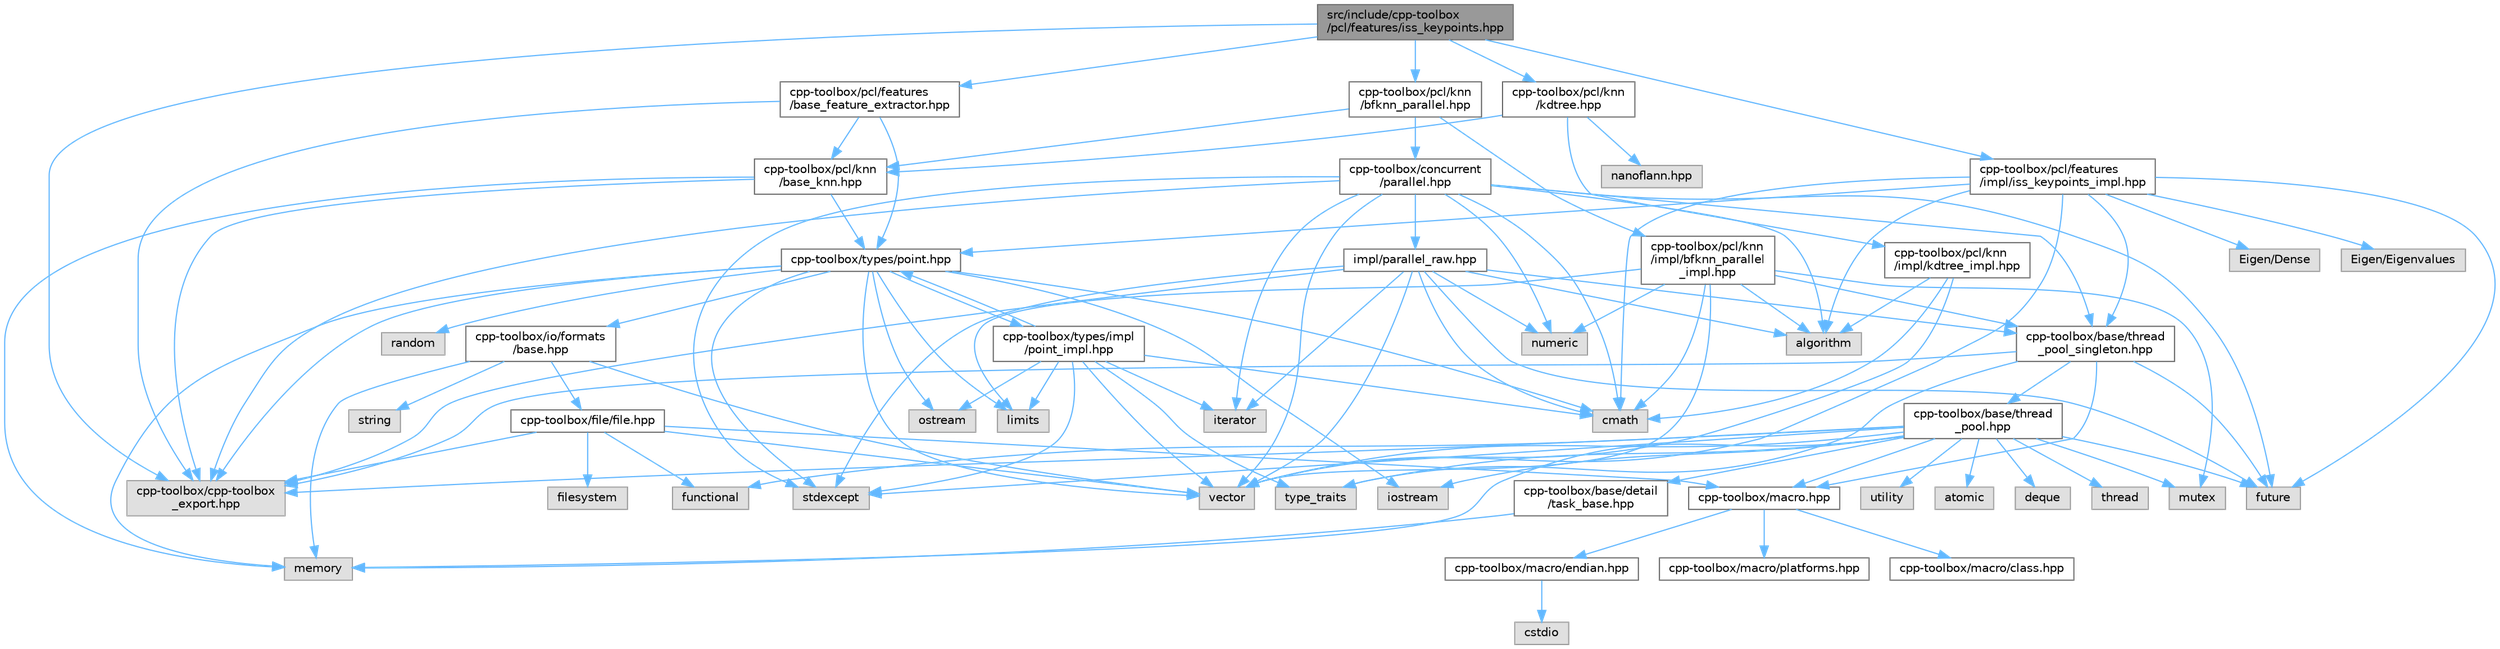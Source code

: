 digraph "src/include/cpp-toolbox/pcl/features/iss_keypoints.hpp"
{
 // LATEX_PDF_SIZE
  bgcolor="transparent";
  edge [fontname=Helvetica,fontsize=10,labelfontname=Helvetica,labelfontsize=10];
  node [fontname=Helvetica,fontsize=10,shape=box,height=0.2,width=0.4];
  Node1 [id="Node000001",label="src/include/cpp-toolbox\l/pcl/features/iss_keypoints.hpp",height=0.2,width=0.4,color="gray40", fillcolor="grey60", style="filled", fontcolor="black",tooltip=" "];
  Node1 -> Node2 [id="edge1_Node000001_Node000002",color="steelblue1",style="solid",tooltip=" "];
  Node2 [id="Node000002",label="cpp-toolbox/cpp-toolbox\l_export.hpp",height=0.2,width=0.4,color="grey60", fillcolor="#E0E0E0", style="filled",tooltip=" "];
  Node1 -> Node3 [id="edge2_Node000001_Node000003",color="steelblue1",style="solid",tooltip=" "];
  Node3 [id="Node000003",label="cpp-toolbox/pcl/features\l/base_feature_extractor.hpp",height=0.2,width=0.4,color="grey40", fillcolor="white", style="filled",URL="$base__feature__extractor_8hpp.html",tooltip=" "];
  Node3 -> Node2 [id="edge3_Node000003_Node000002",color="steelblue1",style="solid",tooltip=" "];
  Node3 -> Node4 [id="edge4_Node000003_Node000004",color="steelblue1",style="solid",tooltip=" "];
  Node4 [id="Node000004",label="cpp-toolbox/pcl/knn\l/base_knn.hpp",height=0.2,width=0.4,color="grey40", fillcolor="white", style="filled",URL="$base__knn_8hpp.html",tooltip=" "];
  Node4 -> Node5 [id="edge5_Node000004_Node000005",color="steelblue1",style="solid",tooltip=" "];
  Node5 [id="Node000005",label="memory",height=0.2,width=0.4,color="grey60", fillcolor="#E0E0E0", style="filled",tooltip=" "];
  Node4 -> Node2 [id="edge6_Node000004_Node000002",color="steelblue1",style="solid",tooltip=" "];
  Node4 -> Node6 [id="edge7_Node000004_Node000006",color="steelblue1",style="solid",tooltip=" "];
  Node6 [id="Node000006",label="cpp-toolbox/types/point.hpp",height=0.2,width=0.4,color="grey40", fillcolor="white", style="filled",URL="$point_8hpp.html",tooltip=" "];
  Node6 -> Node7 [id="edge8_Node000006_Node000007",color="steelblue1",style="solid",tooltip=" "];
  Node7 [id="Node000007",label="cmath",height=0.2,width=0.4,color="grey60", fillcolor="#E0E0E0", style="filled",tooltip=" "];
  Node6 -> Node8 [id="edge9_Node000006_Node000008",color="steelblue1",style="solid",tooltip=" "];
  Node8 [id="Node000008",label="iostream",height=0.2,width=0.4,color="grey60", fillcolor="#E0E0E0", style="filled",tooltip=" "];
  Node6 -> Node9 [id="edge10_Node000006_Node000009",color="steelblue1",style="solid",tooltip=" "];
  Node9 [id="Node000009",label="limits",height=0.2,width=0.4,color="grey60", fillcolor="#E0E0E0", style="filled",tooltip=" "];
  Node6 -> Node5 [id="edge11_Node000006_Node000005",color="steelblue1",style="solid",tooltip=" "];
  Node6 -> Node10 [id="edge12_Node000006_Node000010",color="steelblue1",style="solid",tooltip=" "];
  Node10 [id="Node000010",label="ostream",height=0.2,width=0.4,color="grey60", fillcolor="#E0E0E0", style="filled",tooltip=" "];
  Node6 -> Node11 [id="edge13_Node000006_Node000011",color="steelblue1",style="solid",tooltip=" "];
  Node11 [id="Node000011",label="random",height=0.2,width=0.4,color="grey60", fillcolor="#E0E0E0", style="filled",tooltip=" "];
  Node6 -> Node12 [id="edge14_Node000006_Node000012",color="steelblue1",style="solid",tooltip=" "];
  Node12 [id="Node000012",label="stdexcept",height=0.2,width=0.4,color="grey60", fillcolor="#E0E0E0", style="filled",tooltip=" "];
  Node6 -> Node13 [id="edge15_Node000006_Node000013",color="steelblue1",style="solid",tooltip=" "];
  Node13 [id="Node000013",label="vector",height=0.2,width=0.4,color="grey60", fillcolor="#E0E0E0", style="filled",tooltip=" "];
  Node6 -> Node2 [id="edge16_Node000006_Node000002",color="steelblue1",style="solid",tooltip=" "];
  Node6 -> Node14 [id="edge17_Node000006_Node000014",color="steelblue1",style="solid",tooltip=" "];
  Node14 [id="Node000014",label="cpp-toolbox/io/formats\l/base.hpp",height=0.2,width=0.4,color="grey40", fillcolor="white", style="filled",URL="$io_2formats_2base_8hpp.html",tooltip=" "];
  Node14 -> Node5 [id="edge18_Node000014_Node000005",color="steelblue1",style="solid",tooltip=" "];
  Node14 -> Node15 [id="edge19_Node000014_Node000015",color="steelblue1",style="solid",tooltip=" "];
  Node15 [id="Node000015",label="string",height=0.2,width=0.4,color="grey60", fillcolor="#E0E0E0", style="filled",tooltip=" "];
  Node14 -> Node13 [id="edge20_Node000014_Node000013",color="steelblue1",style="solid",tooltip=" "];
  Node14 -> Node16 [id="edge21_Node000014_Node000016",color="steelblue1",style="solid",tooltip=" "];
  Node16 [id="Node000016",label="cpp-toolbox/file/file.hpp",height=0.2,width=0.4,color="grey40", fillcolor="white", style="filled",URL="$file_8hpp.html",tooltip=" "];
  Node16 -> Node17 [id="edge22_Node000016_Node000017",color="steelblue1",style="solid",tooltip=" "];
  Node17 [id="Node000017",label="filesystem",height=0.2,width=0.4,color="grey60", fillcolor="#E0E0E0", style="filled",tooltip=" "];
  Node16 -> Node18 [id="edge23_Node000016_Node000018",color="steelblue1",style="solid",tooltip=" "];
  Node18 [id="Node000018",label="functional",height=0.2,width=0.4,color="grey60", fillcolor="#E0E0E0", style="filled",tooltip=" "];
  Node16 -> Node13 [id="edge24_Node000016_Node000013",color="steelblue1",style="solid",tooltip=" "];
  Node16 -> Node2 [id="edge25_Node000016_Node000002",color="steelblue1",style="solid",tooltip=" "];
  Node16 -> Node19 [id="edge26_Node000016_Node000019",color="steelblue1",style="solid",tooltip=" "];
  Node19 [id="Node000019",label="cpp-toolbox/macro.hpp",height=0.2,width=0.4,color="grey40", fillcolor="white", style="filled",URL="$macro_8hpp.html",tooltip="通用的编译器、平台、架构检测和实用宏定义 / Common macros for compiler, platform, architecture detection and utility macro..."];
  Node19 -> Node20 [id="edge27_Node000019_Node000020",color="steelblue1",style="solid",tooltip=" "];
  Node20 [id="Node000020",label="cpp-toolbox/macro/class.hpp",height=0.2,width=0.4,color="grey40", fillcolor="white", style="filled",URL="$class_8hpp.html",tooltip=" "];
  Node19 -> Node21 [id="edge28_Node000019_Node000021",color="steelblue1",style="solid",tooltip=" "];
  Node21 [id="Node000021",label="cpp-toolbox/macro/endian.hpp",height=0.2,width=0.4,color="grey40", fillcolor="white", style="filled",URL="$endian_8hpp.html",tooltip=" "];
  Node21 -> Node22 [id="edge29_Node000021_Node000022",color="steelblue1",style="solid",tooltip=" "];
  Node22 [id="Node000022",label="cstdio",height=0.2,width=0.4,color="grey60", fillcolor="#E0E0E0", style="filled",tooltip=" "];
  Node19 -> Node23 [id="edge30_Node000019_Node000023",color="steelblue1",style="solid",tooltip=" "];
  Node23 [id="Node000023",label="cpp-toolbox/macro/platforms.hpp",height=0.2,width=0.4,color="grey40", fillcolor="white", style="filled",URL="$platforms_8hpp.html",tooltip=" "];
  Node6 -> Node24 [id="edge31_Node000006_Node000024",color="steelblue1",style="solid",tooltip=" "];
  Node24 [id="Node000024",label="cpp-toolbox/types/impl\l/point_impl.hpp",height=0.2,width=0.4,color="grey40", fillcolor="white", style="filled",URL="$point__impl_8hpp.html",tooltip=" "];
  Node24 -> Node7 [id="edge32_Node000024_Node000007",color="steelblue1",style="solid",tooltip=" "];
  Node24 -> Node25 [id="edge33_Node000024_Node000025",color="steelblue1",style="solid",tooltip=" "];
  Node25 [id="Node000025",label="iterator",height=0.2,width=0.4,color="grey60", fillcolor="#E0E0E0", style="filled",tooltip=" "];
  Node24 -> Node9 [id="edge34_Node000024_Node000009",color="steelblue1",style="solid",tooltip=" "];
  Node24 -> Node10 [id="edge35_Node000024_Node000010",color="steelblue1",style="solid",tooltip=" "];
  Node24 -> Node12 [id="edge36_Node000024_Node000012",color="steelblue1",style="solid",tooltip=" "];
  Node24 -> Node26 [id="edge37_Node000024_Node000026",color="steelblue1",style="solid",tooltip=" "];
  Node26 [id="Node000026",label="type_traits",height=0.2,width=0.4,color="grey60", fillcolor="#E0E0E0", style="filled",tooltip=" "];
  Node24 -> Node13 [id="edge38_Node000024_Node000013",color="steelblue1",style="solid",tooltip=" "];
  Node24 -> Node6 [id="edge39_Node000024_Node000006",color="steelblue1",style="solid",tooltip=" "];
  Node3 -> Node6 [id="edge40_Node000003_Node000006",color="steelblue1",style="solid",tooltip=" "];
  Node1 -> Node27 [id="edge41_Node000001_Node000027",color="steelblue1",style="solid",tooltip=" "];
  Node27 [id="Node000027",label="cpp-toolbox/pcl/knn\l/kdtree.hpp",height=0.2,width=0.4,color="grey40", fillcolor="white", style="filled",URL="$kdtree_8hpp.html",tooltip=" "];
  Node27 -> Node4 [id="edge42_Node000027_Node000004",color="steelblue1",style="solid",tooltip=" "];
  Node27 -> Node28 [id="edge43_Node000027_Node000028",color="steelblue1",style="solid",tooltip=" "];
  Node28 [id="Node000028",label="nanoflann.hpp",height=0.2,width=0.4,color="grey60", fillcolor="#E0E0E0", style="filled",tooltip=" "];
  Node27 -> Node29 [id="edge44_Node000027_Node000029",color="steelblue1",style="solid",tooltip=" "];
  Node29 [id="Node000029",label="cpp-toolbox/pcl/knn\l/impl/kdtree_impl.hpp",height=0.2,width=0.4,color="grey40", fillcolor="white", style="filled",URL="$kdtree__impl_8hpp.html",tooltip=" "];
  Node29 -> Node30 [id="edge45_Node000029_Node000030",color="steelblue1",style="solid",tooltip=" "];
  Node30 [id="Node000030",label="algorithm",height=0.2,width=0.4,color="grey60", fillcolor="#E0E0E0", style="filled",tooltip=" "];
  Node29 -> Node7 [id="edge46_Node000029_Node000007",color="steelblue1",style="solid",tooltip=" "];
  Node29 -> Node13 [id="edge47_Node000029_Node000013",color="steelblue1",style="solid",tooltip=" "];
  Node1 -> Node31 [id="edge48_Node000001_Node000031",color="steelblue1",style="solid",tooltip=" "];
  Node31 [id="Node000031",label="cpp-toolbox/pcl/knn\l/bfknn_parallel.hpp",height=0.2,width=0.4,color="grey40", fillcolor="white", style="filled",URL="$bfknn__parallel_8hpp.html",tooltip=" "];
  Node31 -> Node32 [id="edge49_Node000031_Node000032",color="steelblue1",style="solid",tooltip=" "];
  Node32 [id="Node000032",label="cpp-toolbox/concurrent\l/parallel.hpp",height=0.2,width=0.4,color="grey40", fillcolor="white", style="filled",URL="$parallel_8hpp.html",tooltip=" "];
  Node32 -> Node30 [id="edge50_Node000032_Node000030",color="steelblue1",style="solid",tooltip=" "];
  Node32 -> Node7 [id="edge51_Node000032_Node000007",color="steelblue1",style="solid",tooltip=" "];
  Node32 -> Node33 [id="edge52_Node000032_Node000033",color="steelblue1",style="solid",tooltip=" "];
  Node33 [id="Node000033",label="future",height=0.2,width=0.4,color="grey60", fillcolor="#E0E0E0", style="filled",tooltip=" "];
  Node32 -> Node25 [id="edge53_Node000032_Node000025",color="steelblue1",style="solid",tooltip=" "];
  Node32 -> Node34 [id="edge54_Node000032_Node000034",color="steelblue1",style="solid",tooltip=" "];
  Node34 [id="Node000034",label="numeric",height=0.2,width=0.4,color="grey60", fillcolor="#E0E0E0", style="filled",tooltip=" "];
  Node32 -> Node12 [id="edge55_Node000032_Node000012",color="steelblue1",style="solid",tooltip=" "];
  Node32 -> Node13 [id="edge56_Node000032_Node000013",color="steelblue1",style="solid",tooltip=" "];
  Node32 -> Node2 [id="edge57_Node000032_Node000002",color="steelblue1",style="solid",tooltip=" "];
  Node32 -> Node35 [id="edge58_Node000032_Node000035",color="steelblue1",style="solid",tooltip=" "];
  Node35 [id="Node000035",label="cpp-toolbox/base/thread\l_pool_singleton.hpp",height=0.2,width=0.4,color="grey40", fillcolor="white", style="filled",URL="$thread__pool__singleton_8hpp.html",tooltip=" "];
  Node35 -> Node33 [id="edge59_Node000035_Node000033",color="steelblue1",style="solid",tooltip=" "];
  Node35 -> Node26 [id="edge60_Node000035_Node000026",color="steelblue1",style="solid",tooltip=" "];
  Node35 -> Node2 [id="edge61_Node000035_Node000002",color="steelblue1",style="solid",tooltip=" "];
  Node35 -> Node19 [id="edge62_Node000035_Node000019",color="steelblue1",style="solid",tooltip=" "];
  Node35 -> Node36 [id="edge63_Node000035_Node000036",color="steelblue1",style="solid",tooltip=" "];
  Node36 [id="Node000036",label="cpp-toolbox/base/thread\l_pool.hpp",height=0.2,width=0.4,color="grey40", fillcolor="white", style="filled",URL="$thread__pool_8hpp.html",tooltip=" "];
  Node36 -> Node37 [id="edge64_Node000036_Node000037",color="steelblue1",style="solid",tooltip=" "];
  Node37 [id="Node000037",label="atomic",height=0.2,width=0.4,color="grey60", fillcolor="#E0E0E0", style="filled",tooltip=" "];
  Node36 -> Node38 [id="edge65_Node000036_Node000038",color="steelblue1",style="solid",tooltip=" "];
  Node38 [id="Node000038",label="deque",height=0.2,width=0.4,color="grey60", fillcolor="#E0E0E0", style="filled",tooltip=" "];
  Node36 -> Node18 [id="edge66_Node000036_Node000018",color="steelblue1",style="solid",tooltip=" "];
  Node36 -> Node33 [id="edge67_Node000036_Node000033",color="steelblue1",style="solid",tooltip=" "];
  Node36 -> Node8 [id="edge68_Node000036_Node000008",color="steelblue1",style="solid",tooltip=" "];
  Node36 -> Node5 [id="edge69_Node000036_Node000005",color="steelblue1",style="solid",tooltip=" "];
  Node36 -> Node39 [id="edge70_Node000036_Node000039",color="steelblue1",style="solid",tooltip=" "];
  Node39 [id="Node000039",label="mutex",height=0.2,width=0.4,color="grey60", fillcolor="#E0E0E0", style="filled",tooltip=" "];
  Node36 -> Node12 [id="edge71_Node000036_Node000012",color="steelblue1",style="solid",tooltip=" "];
  Node36 -> Node40 [id="edge72_Node000036_Node000040",color="steelblue1",style="solid",tooltip=" "];
  Node40 [id="Node000040",label="thread",height=0.2,width=0.4,color="grey60", fillcolor="#E0E0E0", style="filled",tooltip=" "];
  Node36 -> Node26 [id="edge73_Node000036_Node000026",color="steelblue1",style="solid",tooltip=" "];
  Node36 -> Node41 [id="edge74_Node000036_Node000041",color="steelblue1",style="solid",tooltip=" "];
  Node41 [id="Node000041",label="utility",height=0.2,width=0.4,color="grey60", fillcolor="#E0E0E0", style="filled",tooltip=" "];
  Node36 -> Node13 [id="edge75_Node000036_Node000013",color="steelblue1",style="solid",tooltip=" "];
  Node36 -> Node42 [id="edge76_Node000036_Node000042",color="steelblue1",style="solid",tooltip=" "];
  Node42 [id="Node000042",label="cpp-toolbox/base/detail\l/task_base.hpp",height=0.2,width=0.4,color="grey40", fillcolor="white", style="filled",URL="$task__base_8hpp.html",tooltip=" "];
  Node42 -> Node5 [id="edge77_Node000042_Node000005",color="steelblue1",style="solid",tooltip=" "];
  Node36 -> Node2 [id="edge78_Node000036_Node000002",color="steelblue1",style="solid",tooltip=" "];
  Node36 -> Node19 [id="edge79_Node000036_Node000019",color="steelblue1",style="solid",tooltip=" "];
  Node32 -> Node43 [id="edge80_Node000032_Node000043",color="steelblue1",style="solid",tooltip=" "];
  Node43 [id="Node000043",label="impl/parallel_raw.hpp",height=0.2,width=0.4,color="grey40", fillcolor="white", style="filled",URL="$parallel__raw_8hpp.html",tooltip=" "];
  Node43 -> Node30 [id="edge81_Node000043_Node000030",color="steelblue1",style="solid",tooltip=" "];
  Node43 -> Node7 [id="edge82_Node000043_Node000007",color="steelblue1",style="solid",tooltip=" "];
  Node43 -> Node33 [id="edge83_Node000043_Node000033",color="steelblue1",style="solid",tooltip=" "];
  Node43 -> Node25 [id="edge84_Node000043_Node000025",color="steelblue1",style="solid",tooltip=" "];
  Node43 -> Node34 [id="edge85_Node000043_Node000034",color="steelblue1",style="solid",tooltip=" "];
  Node43 -> Node12 [id="edge86_Node000043_Node000012",color="steelblue1",style="solid",tooltip=" "];
  Node43 -> Node13 [id="edge87_Node000043_Node000013",color="steelblue1",style="solid",tooltip=" "];
  Node43 -> Node35 [id="edge88_Node000043_Node000035",color="steelblue1",style="solid",tooltip=" "];
  Node43 -> Node2 [id="edge89_Node000043_Node000002",color="steelblue1",style="solid",tooltip=" "];
  Node31 -> Node4 [id="edge90_Node000031_Node000004",color="steelblue1",style="solid",tooltip=" "];
  Node31 -> Node44 [id="edge91_Node000031_Node000044",color="steelblue1",style="solid",tooltip=" "];
  Node44 [id="Node000044",label="cpp-toolbox/pcl/knn\l/impl/bfknn_parallel\l_impl.hpp",height=0.2,width=0.4,color="grey40", fillcolor="white", style="filled",URL="$bfknn__parallel__impl_8hpp.html",tooltip=" "];
  Node44 -> Node30 [id="edge92_Node000044_Node000030",color="steelblue1",style="solid",tooltip=" "];
  Node44 -> Node7 [id="edge93_Node000044_Node000007",color="steelblue1",style="solid",tooltip=" "];
  Node44 -> Node9 [id="edge94_Node000044_Node000009",color="steelblue1",style="solid",tooltip=" "];
  Node44 -> Node39 [id="edge95_Node000044_Node000039",color="steelblue1",style="solid",tooltip=" "];
  Node44 -> Node34 [id="edge96_Node000044_Node000034",color="steelblue1",style="solid",tooltip=" "];
  Node44 -> Node13 [id="edge97_Node000044_Node000013",color="steelblue1",style="solid",tooltip=" "];
  Node44 -> Node35 [id="edge98_Node000044_Node000035",color="steelblue1",style="solid",tooltip=" "];
  Node1 -> Node45 [id="edge99_Node000001_Node000045",color="steelblue1",style="solid",tooltip=" "];
  Node45 [id="Node000045",label="cpp-toolbox/pcl/features\l/impl/iss_keypoints_impl.hpp",height=0.2,width=0.4,color="grey40", fillcolor="white", style="filled",URL="$iss__keypoints__impl_8hpp.html",tooltip=" "];
  Node45 -> Node35 [id="edge100_Node000045_Node000035",color="steelblue1",style="solid",tooltip=" "];
  Node45 -> Node6 [id="edge101_Node000045_Node000006",color="steelblue1",style="solid",tooltip=" "];
  Node45 -> Node46 [id="edge102_Node000045_Node000046",color="steelblue1",style="solid",tooltip=" "];
  Node46 [id="Node000046",label="Eigen/Dense",height=0.2,width=0.4,color="grey60", fillcolor="#E0E0E0", style="filled",tooltip=" "];
  Node45 -> Node47 [id="edge103_Node000045_Node000047",color="steelblue1",style="solid",tooltip=" "];
  Node47 [id="Node000047",label="Eigen/Eigenvalues",height=0.2,width=0.4,color="grey60", fillcolor="#E0E0E0", style="filled",tooltip=" "];
  Node45 -> Node30 [id="edge104_Node000045_Node000030",color="steelblue1",style="solid",tooltip=" "];
  Node45 -> Node7 [id="edge105_Node000045_Node000007",color="steelblue1",style="solid",tooltip=" "];
  Node45 -> Node33 [id="edge106_Node000045_Node000033",color="steelblue1",style="solid",tooltip=" "];
  Node45 -> Node13 [id="edge107_Node000045_Node000013",color="steelblue1",style="solid",tooltip=" "];
}
